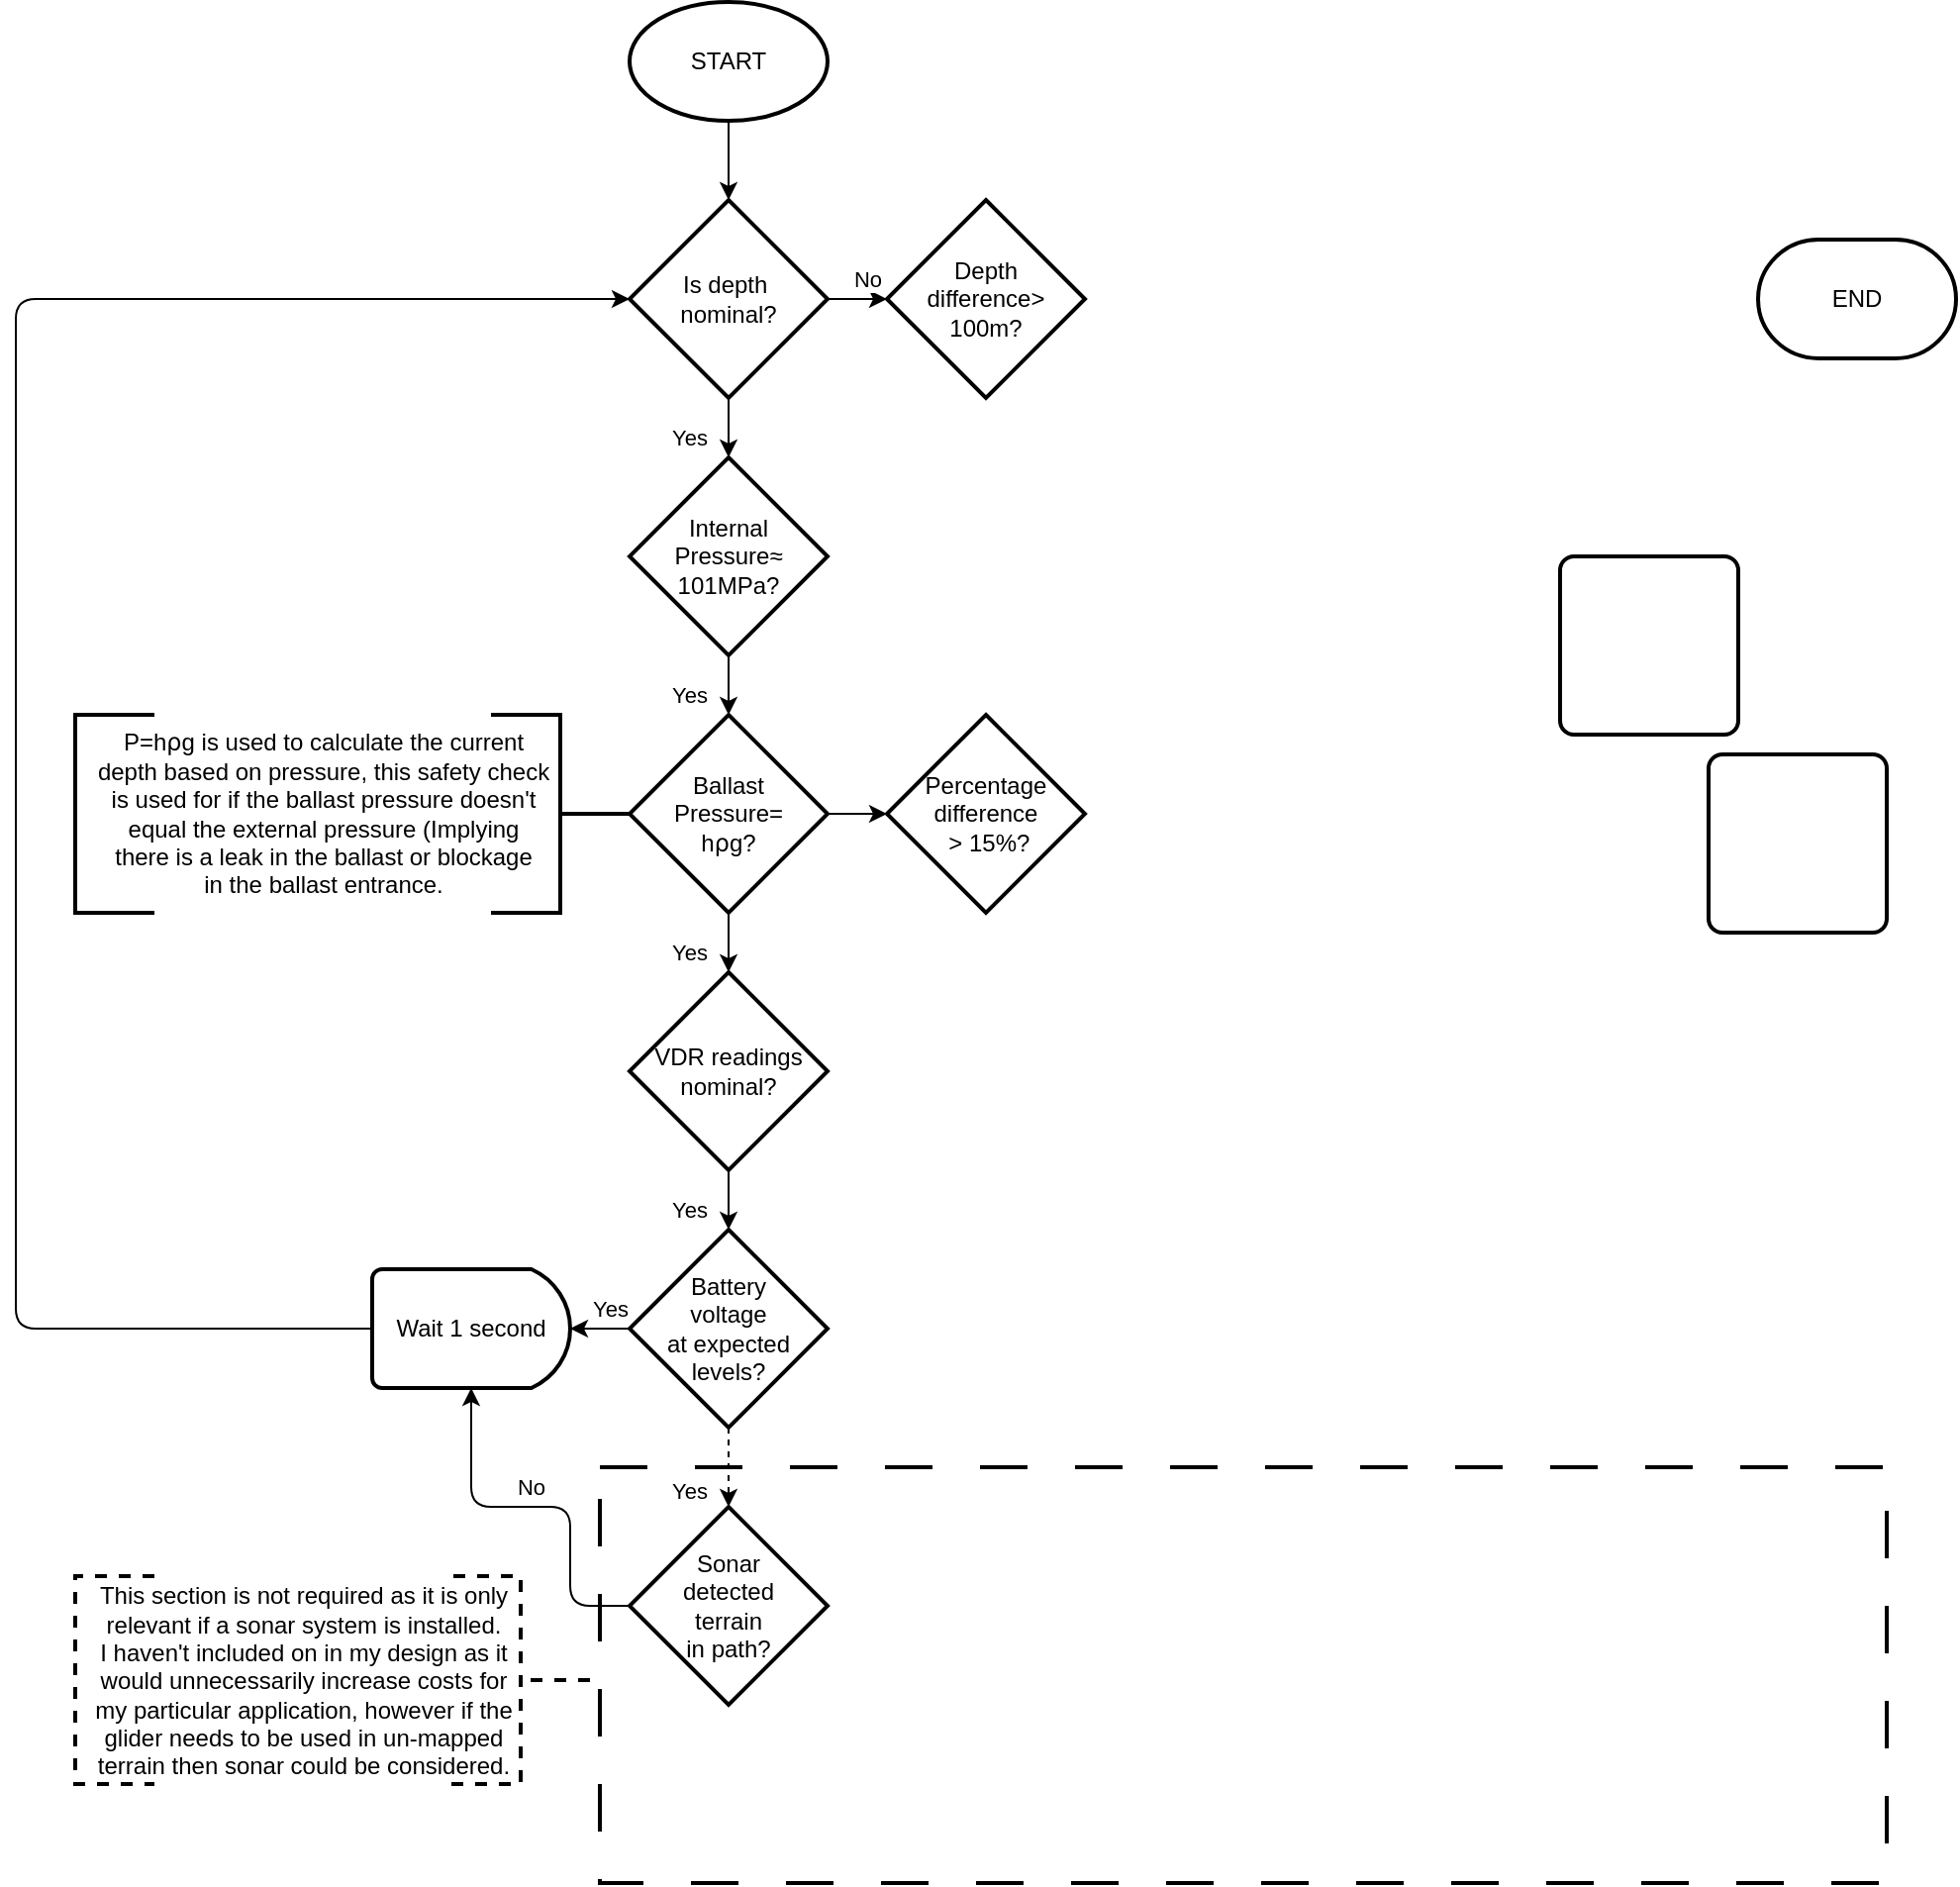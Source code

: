<mxfile version="23.1.1" type="github">
  <diagram name="Page-1" id="_ZtMKQhsQfH3b8c-g6-p">
    <mxGraphModel dx="2554" dy="640" grid="1" gridSize="10" guides="1" tooltips="1" connect="1" arrows="1" fold="1" page="1" pageScale="1" pageWidth="1600" pageHeight="900" math="0" shadow="0">
      <root>
        <mxCell id="0" />
        <mxCell id="1" parent="0" />
        <mxCell id="843ryuQk1RUX_LKev8zN-1" value="" style="whiteSpace=wrap;html=1;fillOpacity=0;dashed=1;dashPattern=12 12;strokeWidth=2;" parent="1" vertex="1">
          <mxGeometry x="245" y="800" width="650" height="210" as="geometry" />
        </mxCell>
        <mxCell id="_ji78fSE16EsFTa8EE69-10" value="" style="edgeStyle=orthogonalEdgeStyle;rounded=0;orthogonalLoop=1;jettySize=auto;html=1;" parent="1" source="_ji78fSE16EsFTa8EE69-1" target="_ji78fSE16EsFTa8EE69-4" edge="1">
          <mxGeometry relative="1" as="geometry" />
        </mxCell>
        <mxCell id="_ji78fSE16EsFTa8EE69-1" value="START" style="strokeWidth=2;html=1;shape=mxgraph.flowchart.start_1;whiteSpace=wrap;" parent="1" vertex="1">
          <mxGeometry x="260" y="60" width="100" height="60" as="geometry" />
        </mxCell>
        <mxCell id="_ji78fSE16EsFTa8EE69-2" value="END" style="strokeWidth=2;html=1;shape=mxgraph.flowchart.terminator;whiteSpace=wrap;" parent="1" vertex="1">
          <mxGeometry x="830" y="180" width="100" height="60" as="geometry" />
        </mxCell>
        <mxCell id="_ji78fSE16EsFTa8EE69-12" value="Yes" style="edgeStyle=orthogonalEdgeStyle;rounded=0;orthogonalLoop=1;jettySize=auto;html=1;" parent="1" source="_ji78fSE16EsFTa8EE69-4" target="_ji78fSE16EsFTa8EE69-11" edge="1">
          <mxGeometry x="0.6" y="-20" relative="1" as="geometry">
            <mxPoint as="offset" />
          </mxGeometry>
        </mxCell>
        <mxCell id="843ryuQk1RUX_LKev8zN-7" value="No" style="edgeStyle=orthogonalEdgeStyle;rounded=0;orthogonalLoop=1;jettySize=auto;html=1;" parent="1" source="_ji78fSE16EsFTa8EE69-4" target="843ryuQk1RUX_LKev8zN-6" edge="1">
          <mxGeometry x="0.6" y="10" relative="1" as="geometry">
            <mxPoint as="offset" />
          </mxGeometry>
        </mxCell>
        <mxCell id="_ji78fSE16EsFTa8EE69-4" value="Is depth&amp;nbsp; nominal?" style="strokeWidth=2;html=1;shape=mxgraph.flowchart.decision;whiteSpace=wrap;strokeOpacity=100;fillOpacity=100;labelBackgroundColor=none;" parent="1" vertex="1">
          <mxGeometry x="260" y="160" width="100" height="100" as="geometry" />
        </mxCell>
        <mxCell id="_ji78fSE16EsFTa8EE69-5" value="" style="rounded=1;whiteSpace=wrap;html=1;absoluteArcSize=1;arcSize=14;strokeWidth=2;rotation=0;strokeOpacity=100;fillOpacity=100;labelBackgroundColor=none;" parent="1" vertex="1">
          <mxGeometry x="805" y="440" width="90" height="90" as="geometry" />
        </mxCell>
        <mxCell id="_ji78fSE16EsFTa8EE69-7" value="" style="rounded=1;whiteSpace=wrap;html=1;absoluteArcSize=1;arcSize=14;strokeWidth=2;rotation=0;strokeOpacity=100;fillOpacity=100;labelBackgroundColor=none;" parent="1" vertex="1">
          <mxGeometry x="730" y="340" width="90" height="90" as="geometry" />
        </mxCell>
        <mxCell id="_ji78fSE16EsFTa8EE69-8" value="Wait 1 second" style="strokeWidth=2;html=1;shape=mxgraph.flowchart.delay;whiteSpace=wrap;" parent="1" vertex="1">
          <mxGeometry x="130" y="700" width="100" height="60" as="geometry" />
        </mxCell>
        <mxCell id="_ji78fSE16EsFTa8EE69-15" value="Yes" style="edgeStyle=orthogonalEdgeStyle;rounded=0;orthogonalLoop=1;jettySize=auto;html=1;" parent="1" source="_ji78fSE16EsFTa8EE69-11" target="_ji78fSE16EsFTa8EE69-14" edge="1">
          <mxGeometry x="0.6" y="-20" relative="1" as="geometry">
            <mxPoint as="offset" />
          </mxGeometry>
        </mxCell>
        <mxCell id="_ji78fSE16EsFTa8EE69-11" value="Internal&lt;br&gt;Pressure≈&lt;br&gt;101MPa?" style="strokeWidth=2;html=1;shape=mxgraph.flowchart.decision;whiteSpace=wrap;strokeOpacity=100;fillOpacity=100;labelBackgroundColor=none;" parent="1" vertex="1">
          <mxGeometry x="260" y="290" width="100" height="100" as="geometry" />
        </mxCell>
        <mxCell id="_ji78fSE16EsFTa8EE69-23" value="Yes" style="edgeStyle=orthogonalEdgeStyle;rounded=0;orthogonalLoop=1;jettySize=auto;html=1;" parent="1" source="_ji78fSE16EsFTa8EE69-14" target="_ji78fSE16EsFTa8EE69-21" edge="1">
          <mxGeometry x="0.6" y="-20" relative="1" as="geometry">
            <mxPoint as="offset" />
          </mxGeometry>
        </mxCell>
        <mxCell id="INJ6BTLhFH8vUywgqhRU-7" value="" style="edgeStyle=orthogonalEdgeStyle;rounded=0;orthogonalLoop=1;jettySize=auto;html=1;" edge="1" parent="1" source="_ji78fSE16EsFTa8EE69-14" target="INJ6BTLhFH8vUywgqhRU-6">
          <mxGeometry relative="1" as="geometry" />
        </mxCell>
        <mxCell id="_ji78fSE16EsFTa8EE69-14" value="Ballast &lt;br&gt;Pressure=&lt;br&gt;h⍴g?" style="strokeWidth=2;html=1;shape=mxgraph.flowchart.decision;whiteSpace=wrap;strokeOpacity=100;fillOpacity=100;labelBackgroundColor=none;" parent="1" vertex="1">
          <mxGeometry x="260" y="420" width="100" height="100" as="geometry" />
        </mxCell>
        <mxCell id="_ji78fSE16EsFTa8EE69-16" value="" style="strokeWidth=2;html=1;shape=mxgraph.flowchart.annotation_2;align=left;labelPosition=right;pointerEvents=1;direction=west;" parent="1" vertex="1">
          <mxGeometry x="190" y="420" width="70" height="100" as="geometry" />
        </mxCell>
        <mxCell id="_ji78fSE16EsFTa8EE69-18" value="P=h⍴g is used to calculate the current &lt;br&gt;depth based on pressure, this safety check&lt;br&gt;is used for if the ballast pressure doesn&#39;t&lt;br&gt;equal the external pressure (Implying&lt;br&gt;there is a leak in the ballast or blockage&lt;br&gt;in the ballast entrance." style="text;html=1;align=center;verticalAlign=middle;resizable=0;points=[];autosize=1;strokeColor=none;fillColor=none;" parent="1" vertex="1">
          <mxGeometry x="-20" y="420" width="250" height="100" as="geometry" />
        </mxCell>
        <mxCell id="_ji78fSE16EsFTa8EE69-19" value="" style="strokeWidth=2;html=1;shape=mxgraph.flowchart.annotation_1;align=left;pointerEvents=1;" parent="1" vertex="1">
          <mxGeometry x="-20" y="420" width="40" height="100" as="geometry" />
        </mxCell>
        <mxCell id="_ji78fSE16EsFTa8EE69-25" value="Yes" style="edgeStyle=orthogonalEdgeStyle;rounded=0;orthogonalLoop=1;jettySize=auto;html=1;" parent="1" source="_ji78fSE16EsFTa8EE69-21" target="_ji78fSE16EsFTa8EE69-24" edge="1">
          <mxGeometry x="0.6" y="-20" relative="1" as="geometry">
            <mxPoint as="offset" />
          </mxGeometry>
        </mxCell>
        <mxCell id="_ji78fSE16EsFTa8EE69-21" value="VDR readings nominal?" style="strokeWidth=2;html=1;shape=mxgraph.flowchart.decision;whiteSpace=wrap;strokeOpacity=100;fillOpacity=100;labelBackgroundColor=none;" parent="1" vertex="1">
          <mxGeometry x="260" y="550" width="100" height="100" as="geometry" />
        </mxCell>
        <mxCell id="_ji78fSE16EsFTa8EE69-27" value="Yes" style="edgeStyle=orthogonalEdgeStyle;rounded=0;orthogonalLoop=1;jettySize=auto;html=1;dashed=1;strokeWidth=1;jumpSize=6;" parent="1" source="_ji78fSE16EsFTa8EE69-24" target="_ji78fSE16EsFTa8EE69-26" edge="1">
          <mxGeometry x="0.6" y="-20" relative="1" as="geometry">
            <mxPoint as="offset" />
          </mxGeometry>
        </mxCell>
        <mxCell id="843ryuQk1RUX_LKev8zN-8" value="Yes" style="edgeStyle=orthogonalEdgeStyle;rounded=0;orthogonalLoop=1;jettySize=auto;html=1;" parent="1" source="_ji78fSE16EsFTa8EE69-24" target="_ji78fSE16EsFTa8EE69-8" edge="1">
          <mxGeometry x="0.198" y="-10" relative="1" as="geometry">
            <mxPoint as="offset" />
          </mxGeometry>
        </mxCell>
        <mxCell id="_ji78fSE16EsFTa8EE69-24" value="Battery &lt;br&gt;voltage &lt;br&gt;at expected levels?" style="strokeWidth=2;html=1;shape=mxgraph.flowchart.decision;whiteSpace=wrap;strokeOpacity=100;fillOpacity=100;labelBackgroundColor=none;" parent="1" vertex="1">
          <mxGeometry x="260" y="680" width="100" height="100" as="geometry" />
        </mxCell>
        <mxCell id="_ji78fSE16EsFTa8EE69-26" value="Sonar &lt;br&gt;detected&lt;br&gt;terrain &lt;br&gt;in path?" style="strokeWidth=2;html=1;shape=mxgraph.flowchart.decision;whiteSpace=wrap;strokeOpacity=100;fillOpacity=100;labelBackgroundColor=none;" parent="1" vertex="1">
          <mxGeometry x="260" y="820" width="100" height="100" as="geometry" />
        </mxCell>
        <mxCell id="843ryuQk1RUX_LKev8zN-2" value="" style="strokeWidth=2;html=1;shape=mxgraph.flowchart.annotation_2;align=left;labelPosition=right;pointerEvents=1;direction=west;dashed=1;" parent="1" vertex="1">
          <mxGeometry x="170" y="855" width="70" height="105" as="geometry" />
        </mxCell>
        <mxCell id="843ryuQk1RUX_LKev8zN-3" value="This section is not required as it is only&lt;br&gt;relevant if a sonar system is installed.&lt;br&gt;I haven&#39;t included on in my design as it&lt;br&gt;would unnecessarily increase costs for&lt;br&gt;my particular application, however if the&lt;br&gt;glider needs to be used in un-mapped&lt;br&gt;terrain then sonar could be considered.&lt;br&gt;" style="text;html=1;align=center;verticalAlign=middle;resizable=0;points=[];autosize=1;strokeColor=none;fillColor=none;dashed=1;" parent="1" vertex="1">
          <mxGeometry x="-20" y="852.5" width="230" height="110" as="geometry" />
        </mxCell>
        <mxCell id="843ryuQk1RUX_LKev8zN-4" value="" style="strokeWidth=2;html=1;shape=mxgraph.flowchart.annotation_1;align=left;pointerEvents=1;dashed=1;" parent="1" vertex="1">
          <mxGeometry x="-20" y="855" width="40" height="105" as="geometry" />
        </mxCell>
        <mxCell id="843ryuQk1RUX_LKev8zN-6" value="Depth &lt;br&gt;difference&amp;gt; 100m?" style="strokeWidth=2;html=1;shape=mxgraph.flowchart.decision;whiteSpace=wrap;strokeOpacity=100;fillOpacity=100;labelBackgroundColor=none;" parent="1" vertex="1">
          <mxGeometry x="390" y="160" width="100" height="100" as="geometry" />
        </mxCell>
        <mxCell id="843ryuQk1RUX_LKev8zN-9" value="No" style="edgeStyle=orthogonalEdgeStyle;rounded=1;orthogonalLoop=1;jettySize=auto;html=1;exitX=0;exitY=0.5;exitDx=0;exitDy=0;exitPerimeter=0;entryX=0.5;entryY=1;entryDx=0;entryDy=0;entryPerimeter=0;curved=0;" parent="1" source="_ji78fSE16EsFTa8EE69-26" target="_ji78fSE16EsFTa8EE69-8" edge="1">
          <mxGeometry x="0.053" y="-10" relative="1" as="geometry">
            <Array as="points">
              <mxPoint x="230" y="870" />
              <mxPoint x="230" y="820" />
              <mxPoint x="180" y="820" />
            </Array>
            <mxPoint as="offset" />
          </mxGeometry>
        </mxCell>
        <mxCell id="843ryuQk1RUX_LKev8zN-10" style="edgeStyle=orthogonalEdgeStyle;rounded=1;orthogonalLoop=1;jettySize=auto;html=1;entryX=0;entryY=0.5;entryDx=0;entryDy=0;entryPerimeter=0;curved=0;" parent="1" source="_ji78fSE16EsFTa8EE69-8" target="_ji78fSE16EsFTa8EE69-4" edge="1">
          <mxGeometry relative="1" as="geometry">
            <Array as="points">
              <mxPoint x="-50" y="730" />
              <mxPoint x="-50" y="210" />
            </Array>
          </mxGeometry>
        </mxCell>
        <mxCell id="INJ6BTLhFH8vUywgqhRU-6" value="Percentage difference&lt;br&gt;&amp;nbsp;&amp;gt; 15%?" style="strokeWidth=2;html=1;shape=mxgraph.flowchart.decision;whiteSpace=wrap;strokeOpacity=100;fillOpacity=100;labelBackgroundColor=none;" vertex="1" parent="1">
          <mxGeometry x="390" y="420" width="100" height="100" as="geometry" />
        </mxCell>
      </root>
    </mxGraphModel>
  </diagram>
</mxfile>
